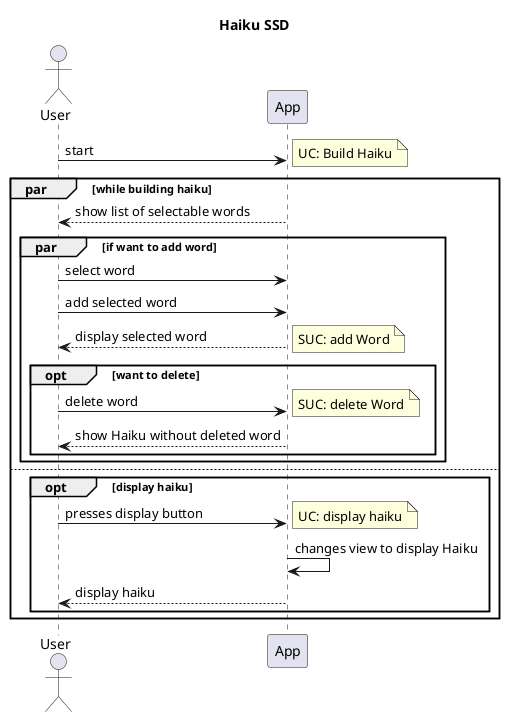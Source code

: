 @startuml
title Haiku SSD
actor User
participant App

User -> App: start
note right:  UC: Build Haiku
par while building haiku
User <-- App: show list of selectable words
par if want to add word
User -> App: select word
User -> App: add selected word
User <-- App: display selected word
note right: SUC: add Word
opt want to delete
User -> App: delete word
note right: SUC: delete Word
User <-- App: show Haiku without deleted word
end
end
else

opt display haiku
User -> App: presses display button
note right: UC: display haiku
App -> App: changes view to display Haiku
User <-- App: display haiku


end
end
@enduml